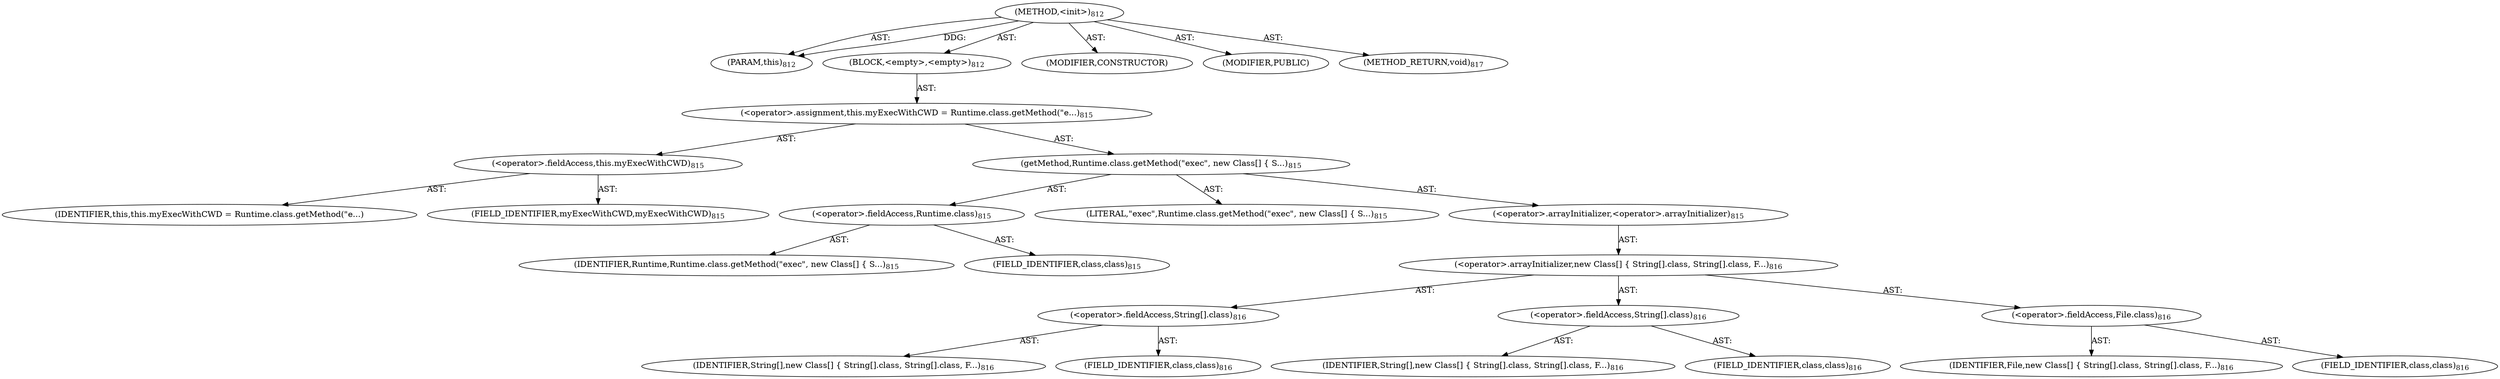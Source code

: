 digraph "&lt;init&gt;" {  
"111669149728" [label = <(METHOD,&lt;init&gt;)<SUB>812</SUB>> ]
"115964117069" [label = <(PARAM,this)<SUB>812</SUB>> ]
"25769803891" [label = <(BLOCK,&lt;empty&gt;,&lt;empty&gt;)<SUB>812</SUB>> ]
"30064771465" [label = <(&lt;operator&gt;.assignment,this.myExecWithCWD = Runtime.class.getMethod(&quot;e...)<SUB>815</SUB>> ]
"30064771466" [label = <(&lt;operator&gt;.fieldAccess,this.myExecWithCWD)<SUB>815</SUB>> ]
"68719477085" [label = <(IDENTIFIER,this,this.myExecWithCWD = Runtime.class.getMethod(&quot;e...)> ]
"55834574926" [label = <(FIELD_IDENTIFIER,myExecWithCWD,myExecWithCWD)<SUB>815</SUB>> ]
"30064771467" [label = <(getMethod,Runtime.class.getMethod(&quot;exec&quot;, new Class[] { S...)<SUB>815</SUB>> ]
"30064771468" [label = <(&lt;operator&gt;.fieldAccess,Runtime.class)<SUB>815</SUB>> ]
"68719477086" [label = <(IDENTIFIER,Runtime,Runtime.class.getMethod(&quot;exec&quot;, new Class[] { S...)<SUB>815</SUB>> ]
"55834574927" [label = <(FIELD_IDENTIFIER,class,class)<SUB>815</SUB>> ]
"90194313325" [label = <(LITERAL,&quot;exec&quot;,Runtime.class.getMethod(&quot;exec&quot;, new Class[] { S...)<SUB>815</SUB>> ]
"30064771469" [label = <(&lt;operator&gt;.arrayInitializer,&lt;operator&gt;.arrayInitializer)<SUB>815</SUB>> ]
"30064771470" [label = <(&lt;operator&gt;.arrayInitializer,new Class[] { String[].class, String[].class, F...)<SUB>816</SUB>> ]
"30064771471" [label = <(&lt;operator&gt;.fieldAccess,String[].class)<SUB>816</SUB>> ]
"68719477087" [label = <(IDENTIFIER,String[],new Class[] { String[].class, String[].class, F...)<SUB>816</SUB>> ]
"55834574928" [label = <(FIELD_IDENTIFIER,class,class)<SUB>816</SUB>> ]
"30064771472" [label = <(&lt;operator&gt;.fieldAccess,String[].class)<SUB>816</SUB>> ]
"68719477088" [label = <(IDENTIFIER,String[],new Class[] { String[].class, String[].class, F...)<SUB>816</SUB>> ]
"55834574929" [label = <(FIELD_IDENTIFIER,class,class)<SUB>816</SUB>> ]
"30064771473" [label = <(&lt;operator&gt;.fieldAccess,File.class)<SUB>816</SUB>> ]
"68719477089" [label = <(IDENTIFIER,File,new Class[] { String[].class, String[].class, F...)<SUB>816</SUB>> ]
"55834574930" [label = <(FIELD_IDENTIFIER,class,class)<SUB>816</SUB>> ]
"133143986264" [label = <(MODIFIER,CONSTRUCTOR)> ]
"133143986265" [label = <(MODIFIER,PUBLIC)> ]
"128849018912" [label = <(METHOD_RETURN,void)<SUB>817</SUB>> ]
  "111669149728" -> "115964117069"  [ label = "AST: "] 
  "111669149728" -> "25769803891"  [ label = "AST: "] 
  "111669149728" -> "133143986264"  [ label = "AST: "] 
  "111669149728" -> "133143986265"  [ label = "AST: "] 
  "111669149728" -> "128849018912"  [ label = "AST: "] 
  "25769803891" -> "30064771465"  [ label = "AST: "] 
  "30064771465" -> "30064771466"  [ label = "AST: "] 
  "30064771465" -> "30064771467"  [ label = "AST: "] 
  "30064771466" -> "68719477085"  [ label = "AST: "] 
  "30064771466" -> "55834574926"  [ label = "AST: "] 
  "30064771467" -> "30064771468"  [ label = "AST: "] 
  "30064771467" -> "90194313325"  [ label = "AST: "] 
  "30064771467" -> "30064771469"  [ label = "AST: "] 
  "30064771468" -> "68719477086"  [ label = "AST: "] 
  "30064771468" -> "55834574927"  [ label = "AST: "] 
  "30064771469" -> "30064771470"  [ label = "AST: "] 
  "30064771470" -> "30064771471"  [ label = "AST: "] 
  "30064771470" -> "30064771472"  [ label = "AST: "] 
  "30064771470" -> "30064771473"  [ label = "AST: "] 
  "30064771471" -> "68719477087"  [ label = "AST: "] 
  "30064771471" -> "55834574928"  [ label = "AST: "] 
  "30064771472" -> "68719477088"  [ label = "AST: "] 
  "30064771472" -> "55834574929"  [ label = "AST: "] 
  "30064771473" -> "68719477089"  [ label = "AST: "] 
  "30064771473" -> "55834574930"  [ label = "AST: "] 
  "111669149728" -> "115964117069"  [ label = "DDG: "] 
}
